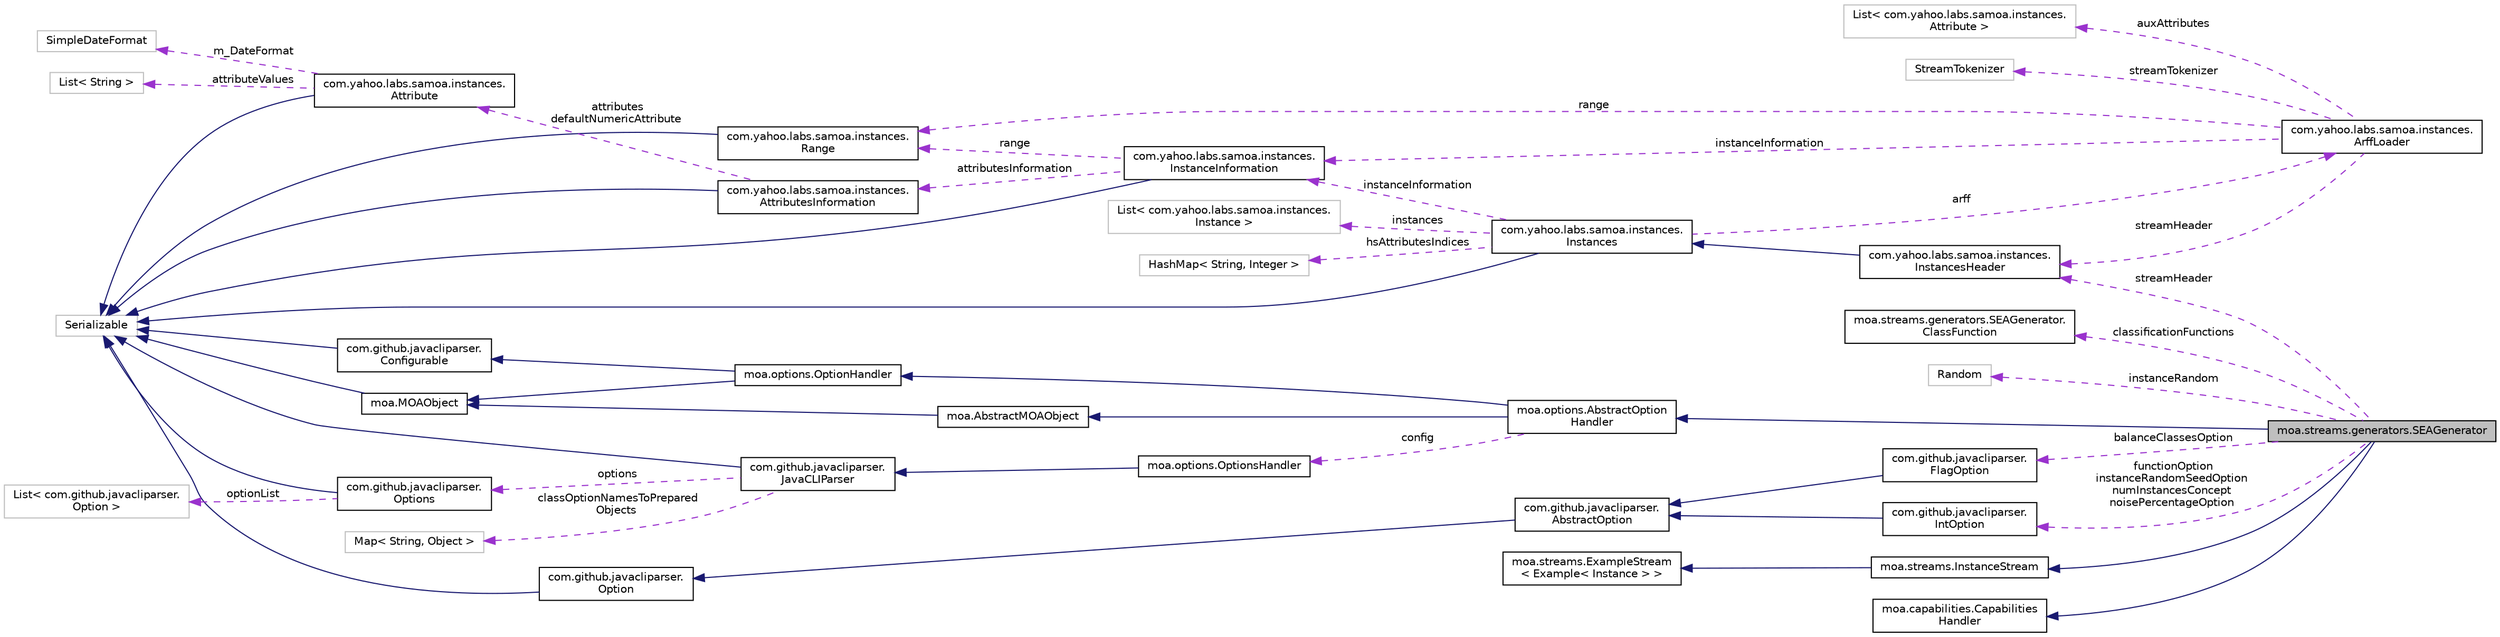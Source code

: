digraph "moa.streams.generators.SEAGenerator"
{
 // LATEX_PDF_SIZE
  edge [fontname="Helvetica",fontsize="10",labelfontname="Helvetica",labelfontsize="10"];
  node [fontname="Helvetica",fontsize="10",shape=record];
  rankdir="LR";
  Node1 [label="moa.streams.generators.SEAGenerator",height=0.2,width=0.4,color="black", fillcolor="grey75", style="filled", fontcolor="black",tooltip=" "];
  Node2 -> Node1 [dir="back",color="midnightblue",fontsize="10",style="solid"];
  Node2 [label="moa.options.AbstractOption\lHandler",height=0.2,width=0.4,color="black", fillcolor="white", style="filled",URL="$classmoa_1_1options_1_1_abstract_option_handler.html",tooltip=" "];
  Node3 -> Node2 [dir="back",color="midnightblue",fontsize="10",style="solid"];
  Node3 [label="moa.AbstractMOAObject",height=0.2,width=0.4,color="black", fillcolor="white", style="filled",URL="$classmoa_1_1_abstract_m_o_a_object.html",tooltip=" "];
  Node4 -> Node3 [dir="back",color="midnightblue",fontsize="10",style="solid"];
  Node4 [label="moa.MOAObject",height=0.2,width=0.4,color="black", fillcolor="white", style="filled",URL="$interfacemoa_1_1_m_o_a_object.html",tooltip=" "];
  Node5 -> Node4 [dir="back",color="midnightblue",fontsize="10",style="solid"];
  Node5 [label="Serializable",height=0.2,width=0.4,color="grey75", fillcolor="white", style="filled",tooltip=" "];
  Node6 -> Node2 [dir="back",color="midnightblue",fontsize="10",style="solid"];
  Node6 [label="moa.options.OptionHandler",height=0.2,width=0.4,color="black", fillcolor="white", style="filled",URL="$interfacemoa_1_1options_1_1_option_handler.html",tooltip=" "];
  Node4 -> Node6 [dir="back",color="midnightblue",fontsize="10",style="solid"];
  Node7 -> Node6 [dir="back",color="midnightblue",fontsize="10",style="solid"];
  Node7 [label="com.github.javacliparser.\lConfigurable",height=0.2,width=0.4,color="black", fillcolor="white", style="filled",URL="$interfacecom_1_1github_1_1javacliparser_1_1_configurable.html",tooltip=" "];
  Node5 -> Node7 [dir="back",color="midnightblue",fontsize="10",style="solid"];
  Node8 -> Node2 [dir="back",color="darkorchid3",fontsize="10",style="dashed",label=" config" ];
  Node8 [label="moa.options.OptionsHandler",height=0.2,width=0.4,color="black", fillcolor="white", style="filled",URL="$classmoa_1_1options_1_1_options_handler.html",tooltip=" "];
  Node9 -> Node8 [dir="back",color="midnightblue",fontsize="10",style="solid"];
  Node9 [label="com.github.javacliparser.\lJavaCLIParser",height=0.2,width=0.4,color="black", fillcolor="white", style="filled",URL="$classcom_1_1github_1_1javacliparser_1_1_java_c_l_i_parser.html",tooltip=" "];
  Node5 -> Node9 [dir="back",color="midnightblue",fontsize="10",style="solid"];
  Node10 -> Node9 [dir="back",color="darkorchid3",fontsize="10",style="dashed",label=" options" ];
  Node10 [label="com.github.javacliparser.\lOptions",height=0.2,width=0.4,color="black", fillcolor="white", style="filled",URL="$classcom_1_1github_1_1javacliparser_1_1_options.html",tooltip=" "];
  Node5 -> Node10 [dir="back",color="midnightblue",fontsize="10",style="solid"];
  Node11 -> Node10 [dir="back",color="darkorchid3",fontsize="10",style="dashed",label=" optionList" ];
  Node11 [label="List\< com.github.javacliparser.\lOption \>",height=0.2,width=0.4,color="grey75", fillcolor="white", style="filled",tooltip=" "];
  Node12 -> Node9 [dir="back",color="darkorchid3",fontsize="10",style="dashed",label=" classOptionNamesToPrepared\lObjects" ];
  Node12 [label="Map\< String, Object \>",height=0.2,width=0.4,color="grey75", fillcolor="white", style="filled",tooltip=" "];
  Node13 -> Node1 [dir="back",color="midnightblue",fontsize="10",style="solid"];
  Node13 [label="moa.streams.InstanceStream",height=0.2,width=0.4,color="black", fillcolor="white", style="filled",URL="$interfacemoa_1_1streams_1_1_instance_stream.html",tooltip=" "];
  Node14 -> Node13 [dir="back",color="midnightblue",fontsize="10",style="solid"];
  Node14 [label="moa.streams.ExampleStream\l\< Example\< Instance \> \>",height=0.2,width=0.4,color="black", fillcolor="white", style="filled",URL="$interfacemoa_1_1streams_1_1_example_stream.html",tooltip=" "];
  Node15 -> Node1 [dir="back",color="midnightblue",fontsize="10",style="solid"];
  Node15 [label="moa.capabilities.Capabilities\lHandler",height=0.2,width=0.4,color="black", fillcolor="white", style="filled",URL="$interfacemoa_1_1capabilities_1_1_capabilities_handler.html",tooltip=" "];
  Node16 -> Node1 [dir="back",color="darkorchid3",fontsize="10",style="dashed",label=" balanceClassesOption" ];
  Node16 [label="com.github.javacliparser.\lFlagOption",height=0.2,width=0.4,color="black", fillcolor="white", style="filled",URL="$classcom_1_1github_1_1javacliparser_1_1_flag_option.html",tooltip=" "];
  Node17 -> Node16 [dir="back",color="midnightblue",fontsize="10",style="solid"];
  Node17 [label="com.github.javacliparser.\lAbstractOption",height=0.2,width=0.4,color="black", fillcolor="white", style="filled",URL="$classcom_1_1github_1_1javacliparser_1_1_abstract_option.html",tooltip=" "];
  Node18 -> Node17 [dir="back",color="midnightblue",fontsize="10",style="solid"];
  Node18 [label="com.github.javacliparser.\lOption",height=0.2,width=0.4,color="black", fillcolor="white", style="filled",URL="$interfacecom_1_1github_1_1javacliparser_1_1_option.html",tooltip=" "];
  Node5 -> Node18 [dir="back",color="midnightblue",fontsize="10",style="solid"];
  Node19 -> Node1 [dir="back",color="darkorchid3",fontsize="10",style="dashed",label=" classificationFunctions" ];
  Node19 [label="moa.streams.generators.SEAGenerator.\lClassFunction",height=0.2,width=0.4,color="black", fillcolor="white", style="filled",URL="$interfacemoa_1_1streams_1_1generators_1_1_s_e_a_generator_1_1_class_function.html",tooltip=" "];
  Node20 -> Node1 [dir="back",color="darkorchid3",fontsize="10",style="dashed",label=" streamHeader" ];
  Node20 [label="com.yahoo.labs.samoa.instances.\lInstancesHeader",height=0.2,width=0.4,color="black", fillcolor="white", style="filled",URL="$classcom_1_1yahoo_1_1labs_1_1samoa_1_1instances_1_1_instances_header.html",tooltip=" "];
  Node21 -> Node20 [dir="back",color="midnightblue",fontsize="10",style="solid"];
  Node21 [label="com.yahoo.labs.samoa.instances.\lInstances",height=0.2,width=0.4,color="black", fillcolor="white", style="filled",URL="$classcom_1_1yahoo_1_1labs_1_1samoa_1_1instances_1_1_instances.html",tooltip=" "];
  Node5 -> Node21 [dir="back",color="midnightblue",fontsize="10",style="solid"];
  Node22 -> Node21 [dir="back",color="darkorchid3",fontsize="10",style="dashed",label=" arff" ];
  Node22 [label="com.yahoo.labs.samoa.instances.\lArffLoader",height=0.2,width=0.4,color="black", fillcolor="white", style="filled",URL="$classcom_1_1yahoo_1_1labs_1_1samoa_1_1instances_1_1_arff_loader.html",tooltip=" "];
  Node20 -> Node22 [dir="back",color="darkorchid3",fontsize="10",style="dashed",label=" streamHeader" ];
  Node23 -> Node22 [dir="back",color="darkorchid3",fontsize="10",style="dashed",label=" auxAttributes" ];
  Node23 [label="List\< com.yahoo.labs.samoa.instances.\lAttribute \>",height=0.2,width=0.4,color="grey75", fillcolor="white", style="filled",tooltip=" "];
  Node24 -> Node22 [dir="back",color="darkorchid3",fontsize="10",style="dashed",label=" instanceInformation" ];
  Node24 [label="com.yahoo.labs.samoa.instances.\lInstanceInformation",height=0.2,width=0.4,color="black", fillcolor="white", style="filled",URL="$classcom_1_1yahoo_1_1labs_1_1samoa_1_1instances_1_1_instance_information.html",tooltip=" "];
  Node5 -> Node24 [dir="back",color="midnightblue",fontsize="10",style="solid"];
  Node25 -> Node24 [dir="back",color="darkorchid3",fontsize="10",style="dashed",label=" attributesInformation" ];
  Node25 [label="com.yahoo.labs.samoa.instances.\lAttributesInformation",height=0.2,width=0.4,color="black", fillcolor="white", style="filled",URL="$classcom_1_1yahoo_1_1labs_1_1samoa_1_1instances_1_1_attributes_information.html",tooltip=" "];
  Node5 -> Node25 [dir="back",color="midnightblue",fontsize="10",style="solid"];
  Node26 -> Node25 [dir="back",color="darkorchid3",fontsize="10",style="dashed",label=" attributes\ndefaultNumericAttribute" ];
  Node26 [label="com.yahoo.labs.samoa.instances.\lAttribute",height=0.2,width=0.4,color="black", fillcolor="white", style="filled",URL="$classcom_1_1yahoo_1_1labs_1_1samoa_1_1instances_1_1_attribute.html",tooltip=" "];
  Node5 -> Node26 [dir="back",color="midnightblue",fontsize="10",style="solid"];
  Node27 -> Node26 [dir="back",color="darkorchid3",fontsize="10",style="dashed",label=" attributeValues" ];
  Node27 [label="List\< String \>",height=0.2,width=0.4,color="grey75", fillcolor="white", style="filled",tooltip=" "];
  Node28 -> Node26 [dir="back",color="darkorchid3",fontsize="10",style="dashed",label=" m_DateFormat" ];
  Node28 [label="SimpleDateFormat",height=0.2,width=0.4,color="grey75", fillcolor="white", style="filled",tooltip=" "];
  Node29 -> Node24 [dir="back",color="darkorchid3",fontsize="10",style="dashed",label=" range" ];
  Node29 [label="com.yahoo.labs.samoa.instances.\lRange",height=0.2,width=0.4,color="black", fillcolor="white", style="filled",URL="$classcom_1_1yahoo_1_1labs_1_1samoa_1_1instances_1_1_range.html",tooltip=" "];
  Node5 -> Node29 [dir="back",color="midnightblue",fontsize="10",style="solid"];
  Node29 -> Node22 [dir="back",color="darkorchid3",fontsize="10",style="dashed",label=" range" ];
  Node30 -> Node22 [dir="back",color="darkorchid3",fontsize="10",style="dashed",label=" streamTokenizer" ];
  Node30 [label="StreamTokenizer",height=0.2,width=0.4,color="grey75", fillcolor="white", style="filled",tooltip=" "];
  Node31 -> Node21 [dir="back",color="darkorchid3",fontsize="10",style="dashed",label=" instances" ];
  Node31 [label="List\< com.yahoo.labs.samoa.instances.\lInstance \>",height=0.2,width=0.4,color="grey75", fillcolor="white", style="filled",tooltip=" "];
  Node24 -> Node21 [dir="back",color="darkorchid3",fontsize="10",style="dashed",label=" instanceInformation" ];
  Node32 -> Node21 [dir="back",color="darkorchid3",fontsize="10",style="dashed",label=" hsAttributesIndices" ];
  Node32 [label="HashMap\< String, Integer \>",height=0.2,width=0.4,color="grey75", fillcolor="white", style="filled",tooltip=" "];
  Node33 -> Node1 [dir="back",color="darkorchid3",fontsize="10",style="dashed",label=" functionOption\ninstanceRandomSeedOption\nnumInstancesConcept\nnoisePercentageOption" ];
  Node33 [label="com.github.javacliparser.\lIntOption",height=0.2,width=0.4,color="black", fillcolor="white", style="filled",URL="$classcom_1_1github_1_1javacliparser_1_1_int_option.html",tooltip=" "];
  Node17 -> Node33 [dir="back",color="midnightblue",fontsize="10",style="solid"];
  Node34 -> Node1 [dir="back",color="darkorchid3",fontsize="10",style="dashed",label=" instanceRandom" ];
  Node34 [label="Random",height=0.2,width=0.4,color="grey75", fillcolor="white", style="filled",tooltip=" "];
}
